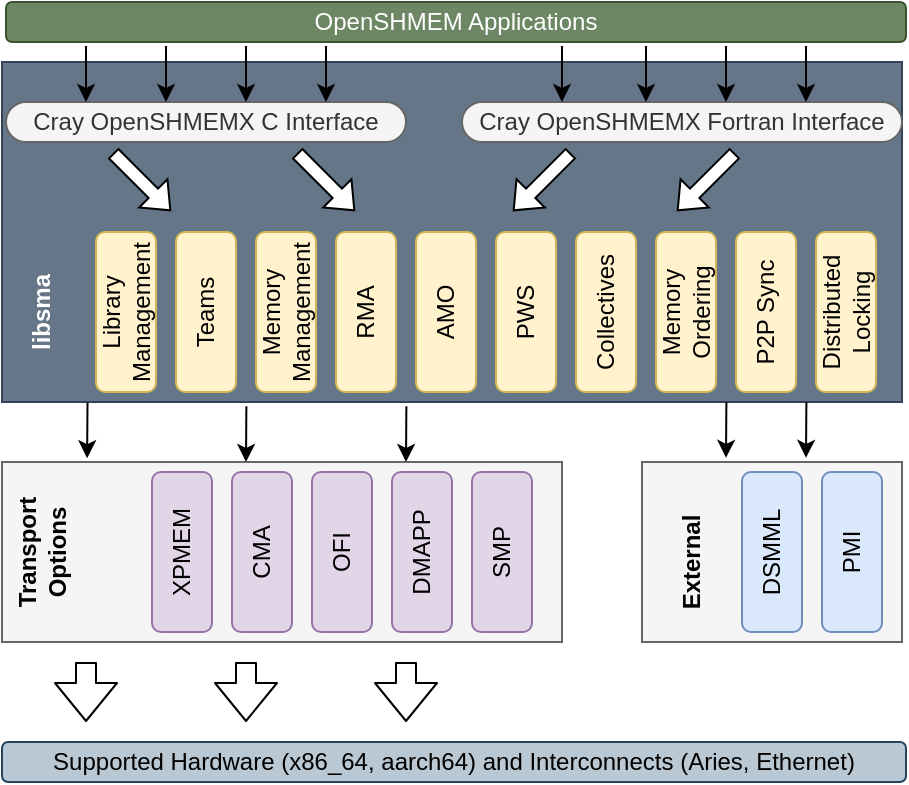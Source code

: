 <mxfile version="12.9.13" type="device"><diagram id="5GwyOVFT81tQvomKH2fi" name="Page-1"><mxGraphModel dx="632" dy="491" grid="1" gridSize="10" guides="1" tooltips="1" connect="1" arrows="1" fold="1" page="1" pageScale="1" pageWidth="850" pageHeight="1100" math="0" shadow="0"><root><mxCell id="0"/><mxCell id="1" parent="0"/><mxCell id="83vHVeomkXG72giiPpP_-18" value="" style="rounded=0;whiteSpace=wrap;html=1;fillColor=#f5f5f5;strokeColor=#666666;fontColor=#333333;" vertex="1" parent="1"><mxGeometry x="198" y="400" width="280" height="90" as="geometry"/></mxCell><mxCell id="83vHVeomkXG72giiPpP_-2" value="" style="rounded=0;whiteSpace=wrap;html=1;fillColor=#647687;strokeColor=#314354;fontColor=#ffffff;" vertex="1" parent="1"><mxGeometry x="198" y="200" width="450" height="170" as="geometry"/></mxCell><mxCell id="83vHVeomkXG72giiPpP_-7" value="AMO" style="rounded=1;whiteSpace=wrap;html=1;rotation=-90;fillColor=#fff2cc;strokeColor=#d6b656;" vertex="1" parent="1"><mxGeometry x="380" y="310" width="80" height="30" as="geometry"/></mxCell><mxCell id="83vHVeomkXG72giiPpP_-9" value="Memory Management" style="rounded=1;whiteSpace=wrap;html=1;rotation=-90;fillColor=#fff2cc;strokeColor=#d6b656;" vertex="1" parent="1"><mxGeometry x="300" y="310" width="80" height="30" as="geometry"/></mxCell><mxCell id="83vHVeomkXG72giiPpP_-10" value="PWS" style="rounded=1;whiteSpace=wrap;html=1;rotation=-90;fillColor=#fff2cc;strokeColor=#d6b656;" vertex="1" parent="1"><mxGeometry x="420" y="310" width="80" height="30" as="geometry"/></mxCell><mxCell id="83vHVeomkXG72giiPpP_-12" value="Collectives" style="rounded=1;whiteSpace=wrap;html=1;rotation=-90;fillColor=#fff2cc;strokeColor=#d6b656;" vertex="1" parent="1"><mxGeometry x="460" y="310" width="80" height="30" as="geometry"/></mxCell><mxCell id="83vHVeomkXG72giiPpP_-13" value="Memory Ordering" style="rounded=1;whiteSpace=wrap;html=1;rotation=-90;fillColor=#fff2cc;strokeColor=#d6b656;" vertex="1" parent="1"><mxGeometry x="500" y="310" width="80" height="30" as="geometry"/></mxCell><mxCell id="83vHVeomkXG72giiPpP_-14" value="P2P Sync" style="rounded=1;whiteSpace=wrap;html=1;rotation=-90;fillColor=#fff2cc;strokeColor=#d6b656;" vertex="1" parent="1"><mxGeometry x="540" y="310" width="80" height="30" as="geometry"/></mxCell><mxCell id="83vHVeomkXG72giiPpP_-15" value="Distributed Locking" style="rounded=1;whiteSpace=wrap;html=1;rotation=-90;fillColor=#fff2cc;strokeColor=#d6b656;" vertex="1" parent="1"><mxGeometry x="580" y="310" width="80" height="30" as="geometry"/></mxCell><mxCell id="83vHVeomkXG72giiPpP_-6" value="RMA" style="rounded=1;whiteSpace=wrap;html=1;rotation=-90;fillColor=#fff2cc;strokeColor=#d6b656;" vertex="1" parent="1"><mxGeometry x="340" y="310" width="80" height="30" as="geometry"/></mxCell><mxCell id="83vHVeomkXG72giiPpP_-8" value="Library Management" style="rounded=1;whiteSpace=wrap;html=1;rotation=-90;fillColor=#fff2cc;strokeColor=#d6b656;" vertex="1" parent="1"><mxGeometry x="220" y="310" width="80" height="30" as="geometry"/></mxCell><mxCell id="83vHVeomkXG72giiPpP_-11" value="Teams" style="rounded=1;whiteSpace=wrap;html=1;rotation=-90;fillColor=#fff2cc;strokeColor=#d6b656;" vertex="1" parent="1"><mxGeometry x="260" y="310" width="80" height="30" as="geometry"/></mxCell><mxCell id="83vHVeomkXG72giiPpP_-23" value="&lt;b&gt;libsma&lt;/b&gt;" style="text;html=1;strokeColor=none;fillColor=none;align=center;verticalAlign=middle;whiteSpace=wrap;rounded=0;rotation=-90;fontColor=#FFFFFF;" vertex="1" parent="1"><mxGeometry x="183" y="315" width="70" height="20" as="geometry"/></mxCell><mxCell id="83vHVeomkXG72giiPpP_-24" value="&lt;b&gt;Transport Options&lt;/b&gt;" style="text;html=1;strokeColor=none;fillColor=none;align=center;verticalAlign=middle;whiteSpace=wrap;rounded=0;rotation=-90;" vertex="1" parent="1"><mxGeometry x="183" y="435" width="70" height="20" as="geometry"/></mxCell><mxCell id="83vHVeomkXG72giiPpP_-25" value="" style="group;fillColor=#f5f5f5;strokeColor=#666666;fontColor=#333333;" vertex="1" connectable="0" parent="1"><mxGeometry x="518" y="400" width="130" height="90" as="geometry"/></mxCell><mxCell id="83vHVeomkXG72giiPpP_-19" value="" style="rounded=0;whiteSpace=wrap;html=1;fillColor=#f5f5f5;strokeColor=#666666;fontColor=#333333;" vertex="1" parent="83vHVeomkXG72giiPpP_-25"><mxGeometry width="130" height="90" as="geometry"/></mxCell><mxCell id="83vHVeomkXG72giiPpP_-20" value="DSMML" style="rounded=1;whiteSpace=wrap;html=1;rotation=-90;fillColor=#dae8fc;strokeColor=#6c8ebf;" vertex="1" parent="83vHVeomkXG72giiPpP_-25"><mxGeometry x="25" y="30" width="80" height="30" as="geometry"/></mxCell><mxCell id="83vHVeomkXG72giiPpP_-21" value="PMI" style="rounded=1;whiteSpace=wrap;html=1;rotation=-90;fillColor=#dae8fc;strokeColor=#6c8ebf;" vertex="1" parent="83vHVeomkXG72giiPpP_-25"><mxGeometry x="65" y="30" width="80" height="30" as="geometry"/></mxCell><mxCell id="83vHVeomkXG72giiPpP_-22" value="&lt;b&gt;External&lt;/b&gt;" style="text;html=1;strokeColor=none;fillColor=none;align=center;verticalAlign=middle;whiteSpace=wrap;rounded=0;rotation=-90;" vertex="1" parent="83vHVeomkXG72giiPpP_-25"><mxGeometry x="5" y="40" width="40" height="20" as="geometry"/></mxCell><mxCell id="83vHVeomkXG72giiPpP_-26" value="XPMEM" style="rounded=1;whiteSpace=wrap;html=1;rotation=-90;fillColor=#e1d5e7;strokeColor=#9673a6;" vertex="1" parent="1"><mxGeometry x="248" y="430" width="80" height="30" as="geometry"/></mxCell><mxCell id="83vHVeomkXG72giiPpP_-27" value="OFI" style="rounded=1;whiteSpace=wrap;html=1;rotation=-90;fillColor=#e1d5e7;strokeColor=#9673a6;" vertex="1" parent="1"><mxGeometry x="328" y="430" width="80" height="30" as="geometry"/></mxCell><mxCell id="83vHVeomkXG72giiPpP_-28" value="CMA" style="rounded=1;whiteSpace=wrap;html=1;rotation=-90;fillColor=#e1d5e7;strokeColor=#9673a6;" vertex="1" parent="1"><mxGeometry x="288" y="430" width="80" height="30" as="geometry"/></mxCell><mxCell id="83vHVeomkXG72giiPpP_-29" value="DMAPP" style="rounded=1;whiteSpace=wrap;html=1;rotation=-90;fillColor=#e1d5e7;strokeColor=#9673a6;" vertex="1" parent="1"><mxGeometry x="368" y="430" width="80" height="30" as="geometry"/></mxCell><mxCell id="83vHVeomkXG72giiPpP_-30" value="SMP" style="rounded=1;whiteSpace=wrap;html=1;rotation=-90;fillColor=#e1d5e7;strokeColor=#9673a6;" vertex="1" parent="1"><mxGeometry x="408" y="430" width="80" height="30" as="geometry"/></mxCell><mxCell id="83vHVeomkXG72giiPpP_-31" value="OpenSHMEM Applications" style="rounded=1;whiteSpace=wrap;html=1;fillColor=#6d8764;strokeColor=#3A5431;fontColor=#ffffff;" vertex="1" parent="1"><mxGeometry x="200" y="170" width="450" height="20" as="geometry"/></mxCell><mxCell id="83vHVeomkXG72giiPpP_-32" value="Cray OpenSHMEMX C Interface" style="rounded=1;whiteSpace=wrap;html=1;fillColor=#f5f5f5;strokeColor=#666666;fontColor=#333333;arcSize=50;" vertex="1" parent="1"><mxGeometry x="200" y="220" width="200" height="20" as="geometry"/></mxCell><mxCell id="83vHVeomkXG72giiPpP_-34" value="Cray OpenSHMEMX Fortran Interface" style="rounded=1;whiteSpace=wrap;html=1;fillColor=#f5f5f5;strokeColor=#666666;fontColor=#333333;arcSize=50;" vertex="1" parent="1"><mxGeometry x="428" y="220" width="220" height="20" as="geometry"/></mxCell><mxCell id="83vHVeomkXG72giiPpP_-36" value="" style="endArrow=classic;html=1;entryX=0.25;entryY=0;entryDx=0;entryDy=0;" edge="1" parent="1"><mxGeometry width="50" height="50" relative="1" as="geometry"><mxPoint x="280" y="192" as="sourcePoint"/><mxPoint x="280" y="220" as="targetPoint"/></mxGeometry></mxCell><mxCell id="83vHVeomkXG72giiPpP_-37" value="" style="endArrow=classic;html=1;entryX=0.25;entryY=0;entryDx=0;entryDy=0;" edge="1" parent="1"><mxGeometry width="50" height="50" relative="1" as="geometry"><mxPoint x="320" y="192" as="sourcePoint"/><mxPoint x="320" y="220" as="targetPoint"/></mxGeometry></mxCell><mxCell id="83vHVeomkXG72giiPpP_-38" value="" style="endArrow=classic;html=1;entryX=0.25;entryY=0;entryDx=0;entryDy=0;" edge="1" parent="1"><mxGeometry width="50" height="50" relative="1" as="geometry"><mxPoint x="478" y="192" as="sourcePoint"/><mxPoint x="478" y="220" as="targetPoint"/></mxGeometry></mxCell><mxCell id="83vHVeomkXG72giiPpP_-39" value="" style="endArrow=classic;html=1;entryX=0.25;entryY=0;entryDx=0;entryDy=0;" edge="1" parent="1"><mxGeometry width="50" height="50" relative="1" as="geometry"><mxPoint x="520" y="192" as="sourcePoint"/><mxPoint x="520" y="220" as="targetPoint"/></mxGeometry></mxCell><mxCell id="83vHVeomkXG72giiPpP_-40" value="" style="endArrow=classic;html=1;entryX=0.25;entryY=0;entryDx=0;entryDy=0;" edge="1" parent="1"><mxGeometry width="50" height="50" relative="1" as="geometry"><mxPoint x="560" y="192" as="sourcePoint"/><mxPoint x="560" y="220" as="targetPoint"/></mxGeometry></mxCell><mxCell id="83vHVeomkXG72giiPpP_-41" value="" style="endArrow=classic;html=1;entryX=0.25;entryY=0;entryDx=0;entryDy=0;" edge="1" parent="1"><mxGeometry width="50" height="50" relative="1" as="geometry"><mxPoint x="600" y="192" as="sourcePoint"/><mxPoint x="600" y="220" as="targetPoint"/></mxGeometry></mxCell><mxCell id="83vHVeomkXG72giiPpP_-42" value="" style="endArrow=classic;html=1;entryX=0.25;entryY=0;entryDx=0;entryDy=0;" edge="1" parent="1"><mxGeometry width="50" height="50" relative="1" as="geometry"><mxPoint x="240" y="192" as="sourcePoint"/><mxPoint x="240" y="220" as="targetPoint"/></mxGeometry></mxCell><mxCell id="83vHVeomkXG72giiPpP_-43" value="" style="endArrow=classic;html=1;entryX=0.25;entryY=0;entryDx=0;entryDy=0;" edge="1" parent="1"><mxGeometry width="50" height="50" relative="1" as="geometry"><mxPoint x="360" y="192" as="sourcePoint"/><mxPoint x="360" y="220" as="targetPoint"/></mxGeometry></mxCell><mxCell id="83vHVeomkXG72giiPpP_-44" value="" style="shape=flexArrow;endArrow=classic;html=1;" edge="1" parent="1"><mxGeometry width="50" height="50" relative="1" as="geometry"><mxPoint x="240" y="500" as="sourcePoint"/><mxPoint x="240" y="530" as="targetPoint"/></mxGeometry></mxCell><mxCell id="83vHVeomkXG72giiPpP_-45" value="" style="shape=flexArrow;endArrow=classic;html=1;" edge="1" parent="1"><mxGeometry width="50" height="50" relative="1" as="geometry"><mxPoint x="320" y="500" as="sourcePoint"/><mxPoint x="320" y="530" as="targetPoint"/></mxGeometry></mxCell><mxCell id="83vHVeomkXG72giiPpP_-46" value="" style="shape=flexArrow;endArrow=classic;html=1;" edge="1" parent="1"><mxGeometry width="50" height="50" relative="1" as="geometry"><mxPoint x="400" y="500" as="sourcePoint"/><mxPoint x="400" y="530" as="targetPoint"/></mxGeometry></mxCell><mxCell id="83vHVeomkXG72giiPpP_-49" value="" style="endArrow=classic;html=1;exitX=0.095;exitY=1.002;exitDx=0;exitDy=0;exitPerimeter=0;entryX=0.152;entryY=-0.021;entryDx=0;entryDy=0;entryPerimeter=0;" edge="1" parent="1" source="83vHVeomkXG72giiPpP_-2" target="83vHVeomkXG72giiPpP_-18"><mxGeometry width="50" height="50" relative="1" as="geometry"><mxPoint x="250" y="420" as="sourcePoint"/><mxPoint x="300" y="370" as="targetPoint"/></mxGeometry></mxCell><mxCell id="83vHVeomkXG72giiPpP_-50" value="" style="endArrow=classic;html=1;exitX=0.095;exitY=1.002;exitDx=0;exitDy=0;exitPerimeter=0;entryX=0.152;entryY=-0.021;entryDx=0;entryDy=0;entryPerimeter=0;" edge="1" parent="1"><mxGeometry width="50" height="50" relative="1" as="geometry"><mxPoint x="320.19" y="372.07" as="sourcePoint"/><mxPoint x="320.0" y="400" as="targetPoint"/></mxGeometry></mxCell><mxCell id="83vHVeomkXG72giiPpP_-51" value="" style="endArrow=classic;html=1;exitX=0.095;exitY=1.002;exitDx=0;exitDy=0;exitPerimeter=0;entryX=0.152;entryY=-0.021;entryDx=0;entryDy=0;entryPerimeter=0;" edge="1" parent="1"><mxGeometry width="50" height="50" relative="1" as="geometry"><mxPoint x="400.19" y="372.07" as="sourcePoint"/><mxPoint x="400.0" y="400" as="targetPoint"/></mxGeometry></mxCell><mxCell id="83vHVeomkXG72giiPpP_-52" value="" style="endArrow=classic;html=1;exitX=0.095;exitY=1.002;exitDx=0;exitDy=0;exitPerimeter=0;entryX=0.152;entryY=-0.021;entryDx=0;entryDy=0;entryPerimeter=0;" edge="1" parent="1"><mxGeometry width="50" height="50" relative="1" as="geometry"><mxPoint x="560.19" y="370.0" as="sourcePoint"/><mxPoint x="560" y="397.93" as="targetPoint"/></mxGeometry></mxCell><mxCell id="83vHVeomkXG72giiPpP_-53" value="" style="endArrow=classic;html=1;exitX=0.095;exitY=1.002;exitDx=0;exitDy=0;exitPerimeter=0;entryX=0.152;entryY=-0.021;entryDx=0;entryDy=0;entryPerimeter=0;" edge="1" parent="1"><mxGeometry width="50" height="50" relative="1" as="geometry"><mxPoint x="600.19" y="370.0" as="sourcePoint"/><mxPoint x="600" y="397.93" as="targetPoint"/></mxGeometry></mxCell><mxCell id="83vHVeomkXG72giiPpP_-55" value="" style="html=1;shadow=0;dashed=0;align=center;verticalAlign=middle;shape=mxgraph.arrows2.arrow;dy=0.67;dx=12;notch=0;rotation=45;" vertex="1" parent="1"><mxGeometry x="248" y="250" width="40" height="20" as="geometry"/></mxCell><mxCell id="83vHVeomkXG72giiPpP_-56" value="" style="html=1;shadow=0;dashed=0;align=center;verticalAlign=middle;shape=mxgraph.arrows2.arrow;dy=0.67;dx=12;notch=0;rotation=45;" vertex="1" parent="1"><mxGeometry x="340" y="250" width="40" height="20" as="geometry"/></mxCell><mxCell id="83vHVeomkXG72giiPpP_-57" value="" style="html=1;shadow=0;dashed=0;align=center;verticalAlign=middle;shape=mxgraph.arrows2.arrow;dy=0.67;dx=12;notch=0;rotation=-225;" vertex="1" parent="1"><mxGeometry x="448" y="250" width="40" height="20" as="geometry"/></mxCell><mxCell id="83vHVeomkXG72giiPpP_-58" value="" style="html=1;shadow=0;dashed=0;align=center;verticalAlign=middle;shape=mxgraph.arrows2.arrow;dy=0.67;dx=12;notch=0;rotation=-225;" vertex="1" parent="1"><mxGeometry x="530" y="250" width="40" height="20" as="geometry"/></mxCell><mxCell id="83vHVeomkXG72giiPpP_-59" value="Supported Hardware (x86_64, aarch64) and Interconnects (Aries, Ethernet)" style="rounded=1;whiteSpace=wrap;html=1;fillColor=#bac8d3;strokeColor=#23445d;" vertex="1" parent="1"><mxGeometry x="198" y="540" width="452" height="20" as="geometry"/></mxCell></root></mxGraphModel></diagram></mxfile>